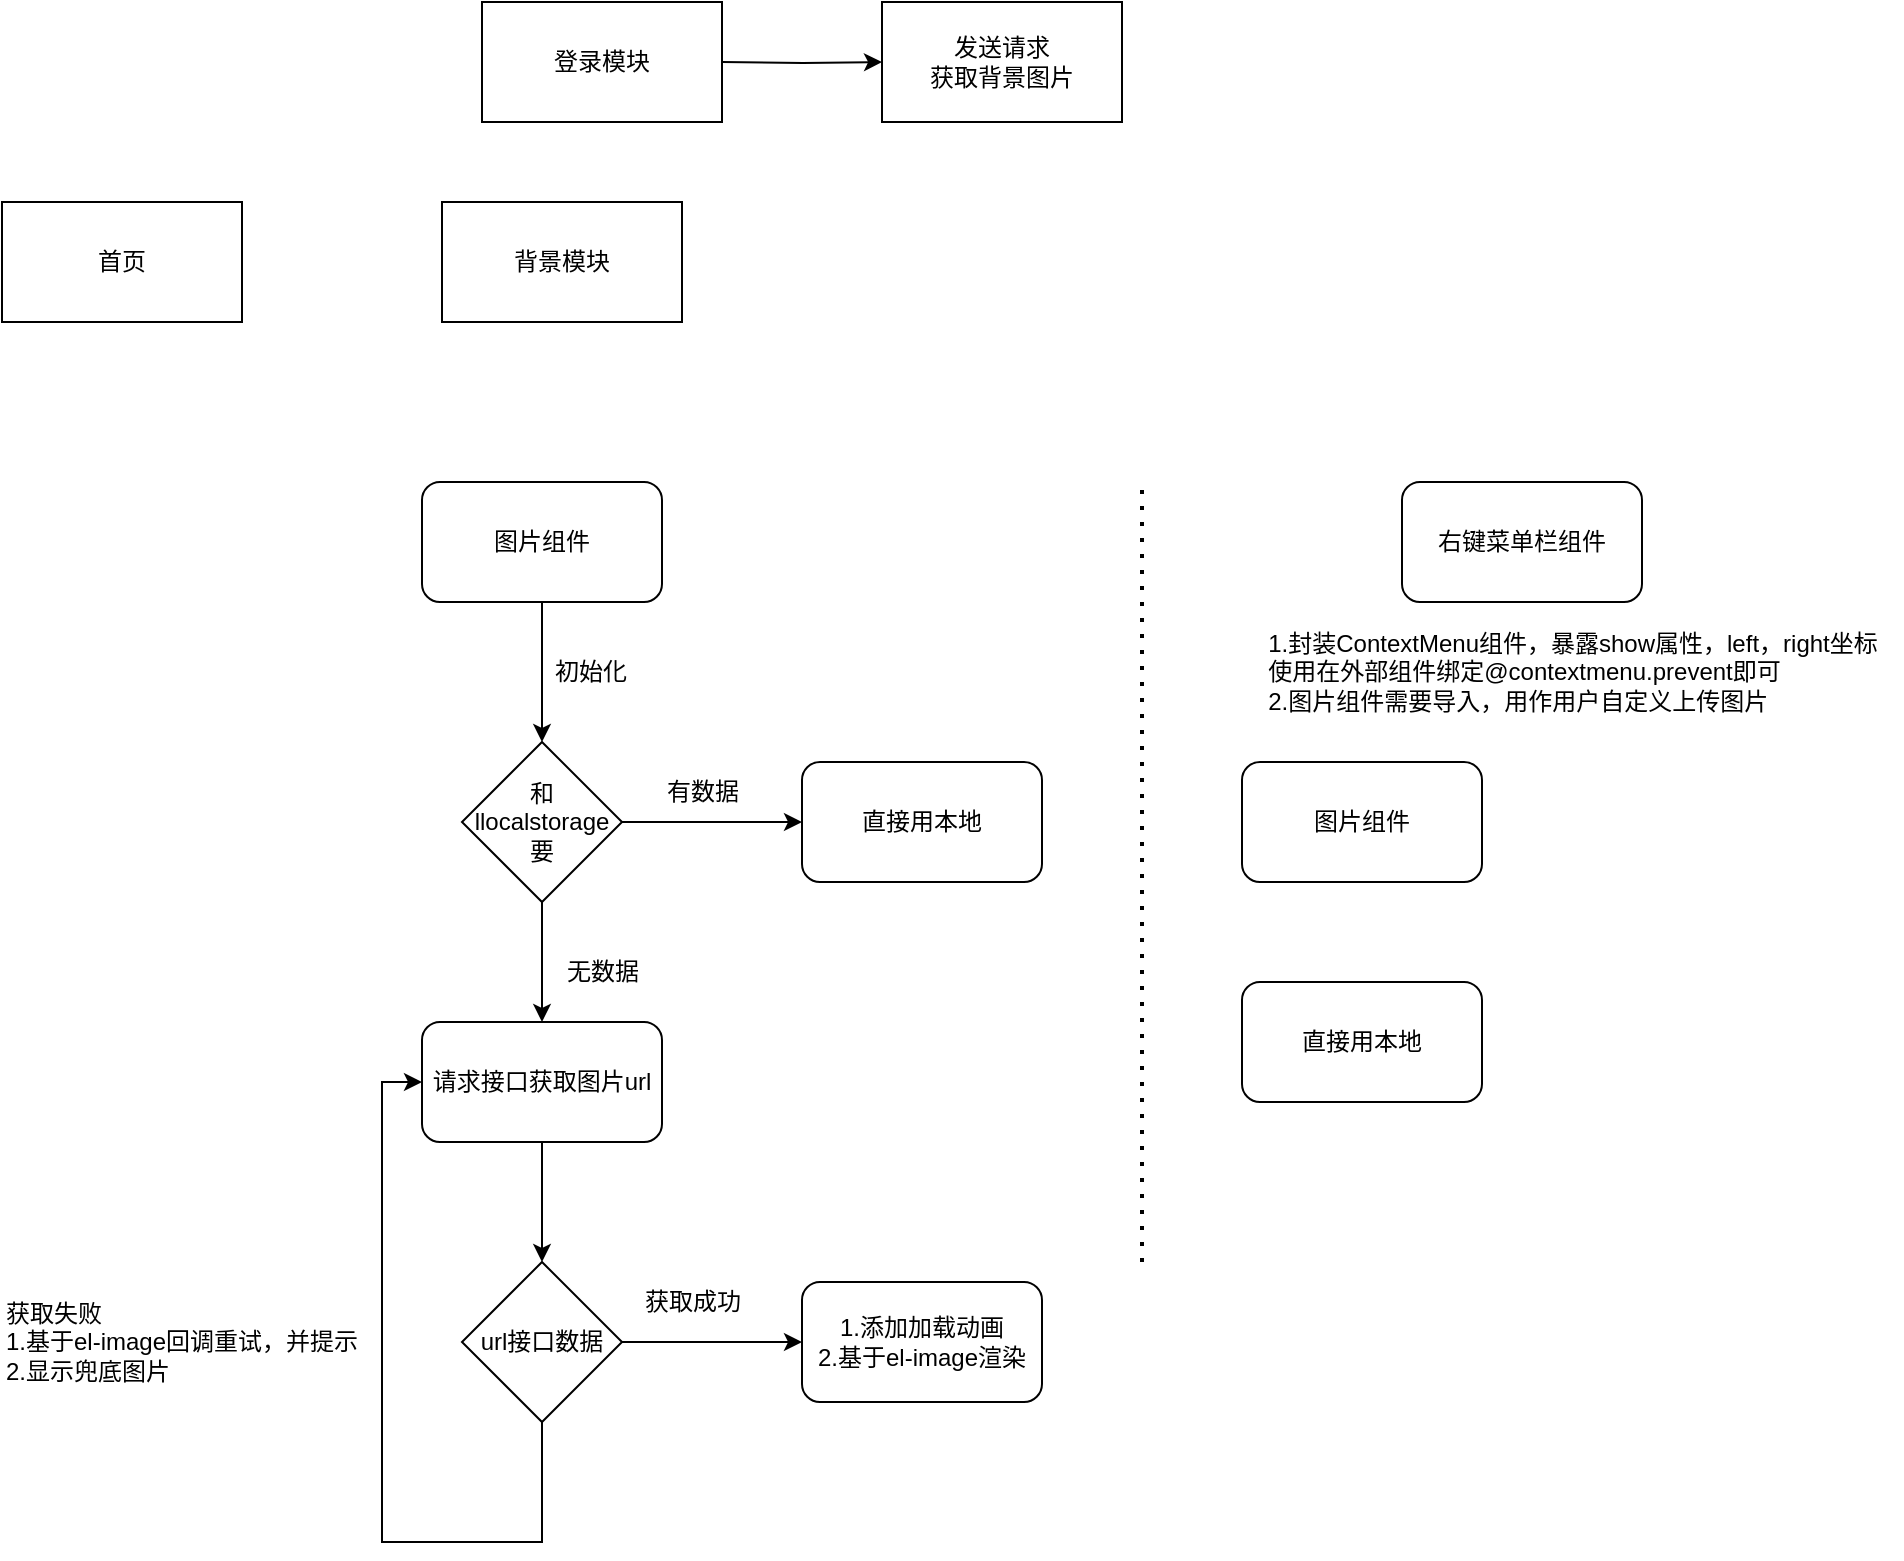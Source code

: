 <mxfile version="21.1.7" type="github">
  <diagram id="UZ9wccwawinMBmHLIlsm" name="前端">
    <mxGraphModel dx="1114" dy="626" grid="1" gridSize="10" guides="1" tooltips="1" connect="1" arrows="1" fold="1" page="1" pageScale="1" pageWidth="827" pageHeight="1169" math="0" shadow="0">
      <root>
        <mxCell id="0" />
        <mxCell id="1" parent="0" />
        <mxCell id="DOrzI2ncTwfLIa81HKQh-5" value="" style="edgeStyle=orthogonalEdgeStyle;rounded=0;orthogonalLoop=1;jettySize=auto;html=1;" parent="1" target="DOrzI2ncTwfLIa81HKQh-4" edge="1">
          <mxGeometry relative="1" as="geometry">
            <mxPoint x="430" y="200" as="sourcePoint" />
          </mxGeometry>
        </mxCell>
        <mxCell id="DOrzI2ncTwfLIa81HKQh-4" value="发送请求&lt;br&gt;获取背景图片" style="whiteSpace=wrap;html=1;rounded=0;" parent="1" vertex="1">
          <mxGeometry x="510" y="170" width="120" height="60" as="geometry" />
        </mxCell>
        <mxCell id="DOrzI2ncTwfLIa81HKQh-6" value="首页" style="rounded=0;whiteSpace=wrap;html=1;" parent="1" vertex="1">
          <mxGeometry x="70" y="270" width="120" height="60" as="geometry" />
        </mxCell>
        <mxCell id="DOrzI2ncTwfLIa81HKQh-7" value="登录模块" style="rounded=0;whiteSpace=wrap;html=1;" parent="1" vertex="1">
          <mxGeometry x="310" y="170" width="120" height="60" as="geometry" />
        </mxCell>
        <mxCell id="DOrzI2ncTwfLIa81HKQh-8" value="背景模块" style="rounded=0;whiteSpace=wrap;html=1;" parent="1" vertex="1">
          <mxGeometry x="290" y="270" width="120" height="60" as="geometry" />
        </mxCell>
        <mxCell id="DOrzI2ncTwfLIa81HKQh-15" style="edgeStyle=orthogonalEdgeStyle;rounded=0;orthogonalLoop=1;jettySize=auto;html=1;entryX=0.5;entryY=0;entryDx=0;entryDy=0;" parent="1" source="DOrzI2ncTwfLIa81HKQh-9" target="DOrzI2ncTwfLIa81HKQh-14" edge="1">
          <mxGeometry relative="1" as="geometry" />
        </mxCell>
        <mxCell id="DOrzI2ncTwfLIa81HKQh-9" value="图片组件" style="rounded=1;whiteSpace=wrap;html=1;" parent="1" vertex="1">
          <mxGeometry x="280" y="410" width="120" height="60" as="geometry" />
        </mxCell>
        <mxCell id="DOrzI2ncTwfLIa81HKQh-21" style="edgeStyle=orthogonalEdgeStyle;rounded=0;orthogonalLoop=1;jettySize=auto;html=1;" parent="1" source="DOrzI2ncTwfLIa81HKQh-10" edge="1">
          <mxGeometry relative="1" as="geometry">
            <mxPoint x="340" y="800" as="targetPoint" />
          </mxGeometry>
        </mxCell>
        <mxCell id="DOrzI2ncTwfLIa81HKQh-10" value="请求接口获取图片url" style="whiteSpace=wrap;html=1;rounded=1;" parent="1" vertex="1">
          <mxGeometry x="280" y="680" width="120" height="60" as="geometry" />
        </mxCell>
        <mxCell id="DOrzI2ncTwfLIa81HKQh-13" value="直接用本地" style="whiteSpace=wrap;html=1;rounded=1;" parent="1" vertex="1">
          <mxGeometry x="470" y="550" width="120" height="60" as="geometry" />
        </mxCell>
        <mxCell id="DOrzI2ncTwfLIa81HKQh-16" style="edgeStyle=orthogonalEdgeStyle;rounded=0;orthogonalLoop=1;jettySize=auto;html=1;entryX=0;entryY=0.5;entryDx=0;entryDy=0;" parent="1" source="DOrzI2ncTwfLIa81HKQh-14" target="DOrzI2ncTwfLIa81HKQh-13" edge="1">
          <mxGeometry relative="1" as="geometry" />
        </mxCell>
        <mxCell id="DOrzI2ncTwfLIa81HKQh-17" style="edgeStyle=orthogonalEdgeStyle;rounded=0;orthogonalLoop=1;jettySize=auto;html=1;entryX=0.5;entryY=0;entryDx=0;entryDy=0;" parent="1" source="DOrzI2ncTwfLIa81HKQh-14" target="DOrzI2ncTwfLIa81HKQh-10" edge="1">
          <mxGeometry relative="1" as="geometry" />
        </mxCell>
        <mxCell id="DOrzI2ncTwfLIa81HKQh-14" value="和llocalstorage要" style="rhombus;whiteSpace=wrap;html=1;" parent="1" vertex="1">
          <mxGeometry x="300" y="540" width="80" height="80" as="geometry" />
        </mxCell>
        <mxCell id="DOrzI2ncTwfLIa81HKQh-18" value="无数据" style="text;html=1;align=center;verticalAlign=middle;resizable=0;points=[];autosize=1;strokeColor=none;fillColor=none;" parent="1" vertex="1">
          <mxGeometry x="340" y="640" width="60" height="30" as="geometry" />
        </mxCell>
        <mxCell id="DOrzI2ncTwfLIa81HKQh-19" value="初始化" style="text;html=1;align=center;verticalAlign=middle;resizable=0;points=[];autosize=1;strokeColor=none;fillColor=none;" parent="1" vertex="1">
          <mxGeometry x="334" y="490" width="60" height="30" as="geometry" />
        </mxCell>
        <mxCell id="DOrzI2ncTwfLIa81HKQh-27" value="" style="endArrow=none;dashed=1;html=1;dashPattern=1 3;strokeWidth=2;rounded=0;" parent="1" edge="1">
          <mxGeometry width="50" height="50" relative="1" as="geometry">
            <mxPoint x="640" y="800" as="sourcePoint" />
            <mxPoint x="640" y="410" as="targetPoint" />
          </mxGeometry>
        </mxCell>
        <mxCell id="DOrzI2ncTwfLIa81HKQh-34" value="" style="edgeStyle=orthogonalEdgeStyle;rounded=0;orthogonalLoop=1;jettySize=auto;html=1;" parent="1" source="DOrzI2ncTwfLIa81HKQh-30" target="DOrzI2ncTwfLIa81HKQh-33" edge="1">
          <mxGeometry relative="1" as="geometry" />
        </mxCell>
        <mxCell id="DOrzI2ncTwfLIa81HKQh-37" style="edgeStyle=orthogonalEdgeStyle;rounded=0;orthogonalLoop=1;jettySize=auto;html=1;entryX=0;entryY=0.5;entryDx=0;entryDy=0;" parent="1" source="DOrzI2ncTwfLIa81HKQh-30" target="DOrzI2ncTwfLIa81HKQh-10" edge="1">
          <mxGeometry relative="1" as="geometry">
            <mxPoint x="340" y="980" as="targetPoint" />
            <Array as="points">
              <mxPoint x="340" y="940" />
              <mxPoint x="260" y="940" />
              <mxPoint x="260" y="710" />
            </Array>
          </mxGeometry>
        </mxCell>
        <mxCell id="DOrzI2ncTwfLIa81HKQh-30" value="url接口数据" style="rhombus;whiteSpace=wrap;html=1;" parent="1" vertex="1">
          <mxGeometry x="300" y="800" width="80" height="80" as="geometry" />
        </mxCell>
        <mxCell id="DOrzI2ncTwfLIa81HKQh-33" value="1.添加加载动画&lt;br&gt;2.基于el-image渲染" style="whiteSpace=wrap;html=1;rounded=1;align=center;" parent="1" vertex="1">
          <mxGeometry x="470" y="810" width="120" height="60" as="geometry" />
        </mxCell>
        <mxCell id="DOrzI2ncTwfLIa81HKQh-35" value="有数据" style="text;html=1;align=center;verticalAlign=middle;resizable=0;points=[];autosize=1;strokeColor=none;fillColor=none;" parent="1" vertex="1">
          <mxGeometry x="390" y="550" width="60" height="30" as="geometry" />
        </mxCell>
        <mxCell id="DOrzI2ncTwfLIa81HKQh-36" value="获取成功" style="text;html=1;align=center;verticalAlign=middle;resizable=0;points=[];autosize=1;strokeColor=none;fillColor=none;" parent="1" vertex="1">
          <mxGeometry x="380" y="805" width="70" height="30" as="geometry" />
        </mxCell>
        <mxCell id="DOrzI2ncTwfLIa81HKQh-38" value="获取失败&lt;br&gt;1.基于el-image回调重试，并提示&lt;br&gt;2.显示兜底图片" style="text;html=1;align=left;verticalAlign=middle;resizable=0;points=[];autosize=1;strokeColor=none;fillColor=none;" parent="1" vertex="1">
          <mxGeometry x="70" y="810" width="200" height="60" as="geometry" />
        </mxCell>
        <mxCell id="uw0mjo5URNsfaLpxlkcJ-1" value="右键菜单栏组件" style="rounded=1;whiteSpace=wrap;html=1;" parent="1" vertex="1">
          <mxGeometry x="770" y="410" width="120" height="60" as="geometry" />
        </mxCell>
        <mxCell id="uw0mjo5URNsfaLpxlkcJ-2" value="&lt;div style=&quot;text-align: left;&quot;&gt;&lt;span style=&quot;background-color: initial;&quot;&gt;1.封装ContextMenu组件，暴露show属性，left，right坐标&lt;/span&gt;&lt;/div&gt;&lt;div style=&quot;text-align: left;&quot;&gt;&lt;span style=&quot;background-color: initial;&quot;&gt;使用在外部组件绑定@contextmenu.prevent即可&lt;/span&gt;&lt;/div&gt;&lt;div style=&quot;text-align: left;&quot;&gt;2.图片组件需要导入，用作用户自定义上传图片&lt;/div&gt;" style="text;html=1;align=center;verticalAlign=middle;resizable=0;points=[];autosize=1;strokeColor=none;fillColor=none;" parent="1" vertex="1">
          <mxGeometry x="690" y="475" width="330" height="60" as="geometry" />
        </mxCell>
        <mxCell id="uw0mjo5URNsfaLpxlkcJ-3" value="图片组件" style="rounded=1;whiteSpace=wrap;html=1;" parent="1" vertex="1">
          <mxGeometry x="690" y="550" width="120" height="60" as="geometry" />
        </mxCell>
        <mxCell id="uw0mjo5URNsfaLpxlkcJ-4" value="直接用本地" style="whiteSpace=wrap;html=1;rounded=1;" parent="1" vertex="1">
          <mxGeometry x="690" y="660" width="120" height="60" as="geometry" />
        </mxCell>
      </root>
    </mxGraphModel>
  </diagram>
</mxfile>
